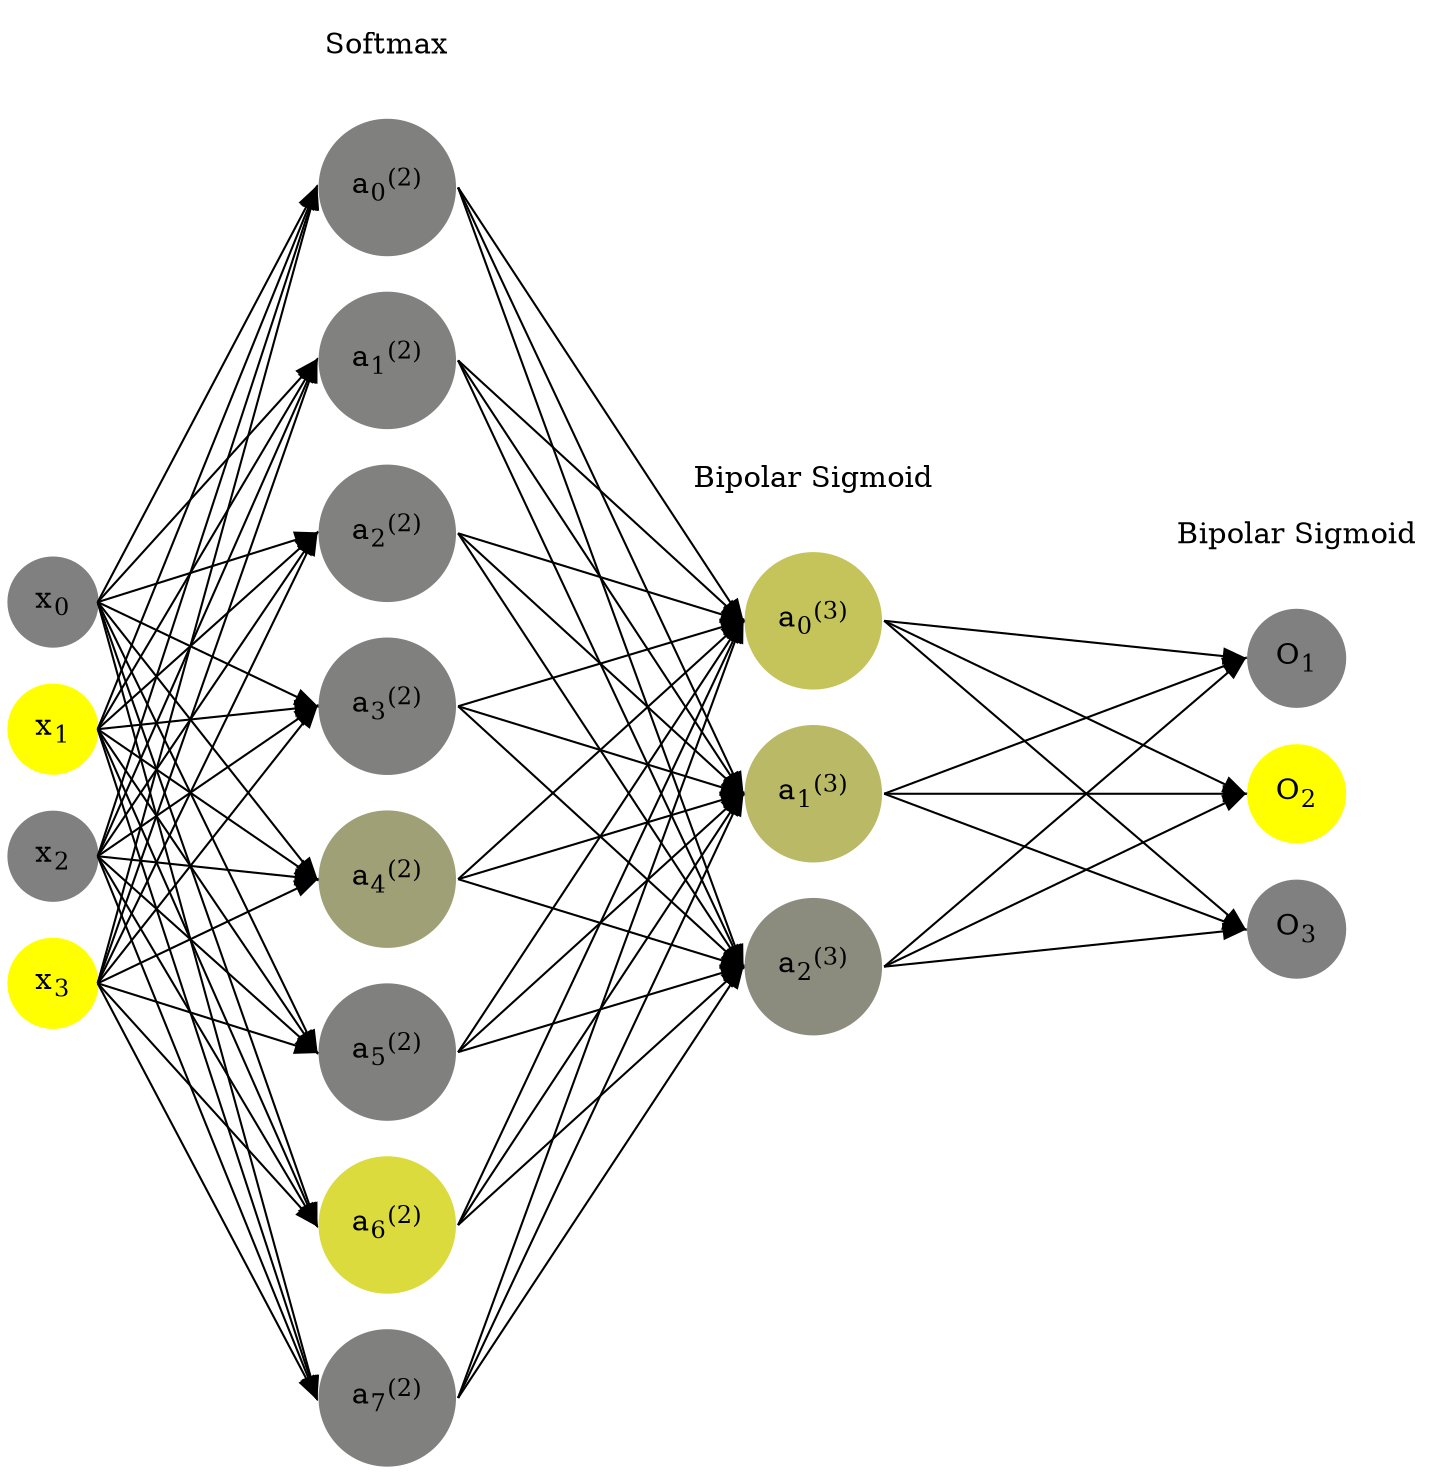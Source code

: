 digraph G {
	rankdir = LR;
	splines=false;
	edge[style=invis];
	ranksep= 1.4;
	{
	node [shape=circle, color="0.1667, 0.0, 0.5", style=filled, fillcolor="0.1667, 0.0, 0.5"];
	x0 [label=<x<sub>0</sub>>];
	}
	{
	node [shape=circle, color="0.1667, 1.0, 1.0", style=filled, fillcolor="0.1667, 1.0, 1.0"];
	x1 [label=<x<sub>1</sub>>];
	}
	{
	node [shape=circle, color="0.1667, 0.0, 0.5", style=filled, fillcolor="0.1667, 0.0, 0.5"];
	x2 [label=<x<sub>2</sub>>];
	}
	{
	node [shape=circle, color="0.1667, 1.0, 1.0", style=filled, fillcolor="0.1667, 1.0, 1.0"];
	x3 [label=<x<sub>3</sub>>];
	}
	{
	node [shape=circle, color="0.1667, 0.000520, 0.500260", style=filled, fillcolor="0.1667, 0.000520, 0.500260"];
	a02 [label=<a<sub>0</sub><sup>(2)</sup>>];
	}
	{
	node [shape=circle, color="0.1667, 0.008360, 0.504180", style=filled, fillcolor="0.1667, 0.008360, 0.504180"];
	a12 [label=<a<sub>1</sub><sup>(2)</sup>>];
	}
	{
	node [shape=circle, color="0.1667, 0.010927, 0.505464", style=filled, fillcolor="0.1667, 0.010927, 0.505464"];
	a22 [label=<a<sub>2</sub><sup>(2)</sup>>];
	}
	{
	node [shape=circle, color="0.1667, 0.001252, 0.500626", style=filled, fillcolor="0.1667, 0.001252, 0.500626"];
	a32 [label=<a<sub>3</sub><sup>(2)</sup>>];
	}
	{
	node [shape=circle, color="0.1667, 0.255953, 0.627976", style=filled, fillcolor="0.1667, 0.255953, 0.627976"];
	a42 [label=<a<sub>4</sub><sup>(2)</sup>>];
	}
	{
	node [shape=circle, color="0.1667, 0.001416, 0.500708", style=filled, fillcolor="0.1667, 0.001416, 0.500708"];
	a52 [label=<a<sub>5</sub><sup>(2)</sup>>];
	}
	{
	node [shape=circle, color="0.1667, 0.715091, 0.857545", style=filled, fillcolor="0.1667, 0.715091, 0.857545"];
	a62 [label=<a<sub>6</sub><sup>(2)</sup>>];
	}
	{
	node [shape=circle, color="0.1667, 0.006481, 0.503240", style=filled, fillcolor="0.1667, 0.006481, 0.503240"];
	a72 [label=<a<sub>7</sub><sup>(2)</sup>>];
	}
	{
	node [shape=circle, color="0.1667, 0.537742, 0.768871", style=filled, fillcolor="0.1667, 0.537742, 0.768871"];
	a03 [label=<a<sub>0</sub><sup>(3)</sup>>];
	}
	{
	node [shape=circle, color="0.1667, 0.445819, 0.722909", style=filled, fillcolor="0.1667, 0.445819, 0.722909"];
	a13 [label=<a<sub>1</sub><sup>(3)</sup>>];
	}
	{
	node [shape=circle, color="0.1667, 0.091403, 0.545701", style=filled, fillcolor="0.1667, 0.091403, 0.545701"];
	a23 [label=<a<sub>2</sub><sup>(3)</sup>>];
	}
	{
	node [shape=circle, color="0.1667, 0.0, 0.5", style=filled, fillcolor="0.1667, 0.0, 0.5"];
	O1 [label=<O<sub>1</sub>>];
	}
	{
	node [shape=circle, color="0.1667, 1.0, 1.0", style=filled, fillcolor="0.1667, 1.0, 1.0"];
	O2 [label=<O<sub>2</sub>>];
	}
	{
	node [shape=circle, color="0.1667, 0.0, 0.5", style=filled, fillcolor="0.1667, 0.0, 0.5"];
	O3 [label=<O<sub>3</sub>>];
	}
	{
	rank=same;
	x0->x1->x2->x3;
	}
	{
	rank=same;
	a02->a12->a22->a32->a42->a52->a62->a72;
	}
	{
	rank=same;
	a03->a13->a23;
	}
	{
	rank=same;
	O1->O2->O3;
	}
	l1 [shape=plaintext,label="Softmax"];
	l1->a02;
	{rank=same; l1;a02};
	l2 [shape=plaintext,label="Bipolar Sigmoid"];
	l2->a03;
	{rank=same; l2;a03};
	l3 [shape=plaintext,label="Bipolar Sigmoid"];
	l3->O1;
	{rank=same; l3;O1};
edge[style=solid, tailport=e, headport=w];
	{x0;x1;x2;x3} -> {a02;a12;a22;a32;a42;a52;a62;a72};
	{a02;a12;a22;a32;a42;a52;a62;a72} -> {a03;a13;a23};
	{a03;a13;a23} -> {O1,O2,O3};
}